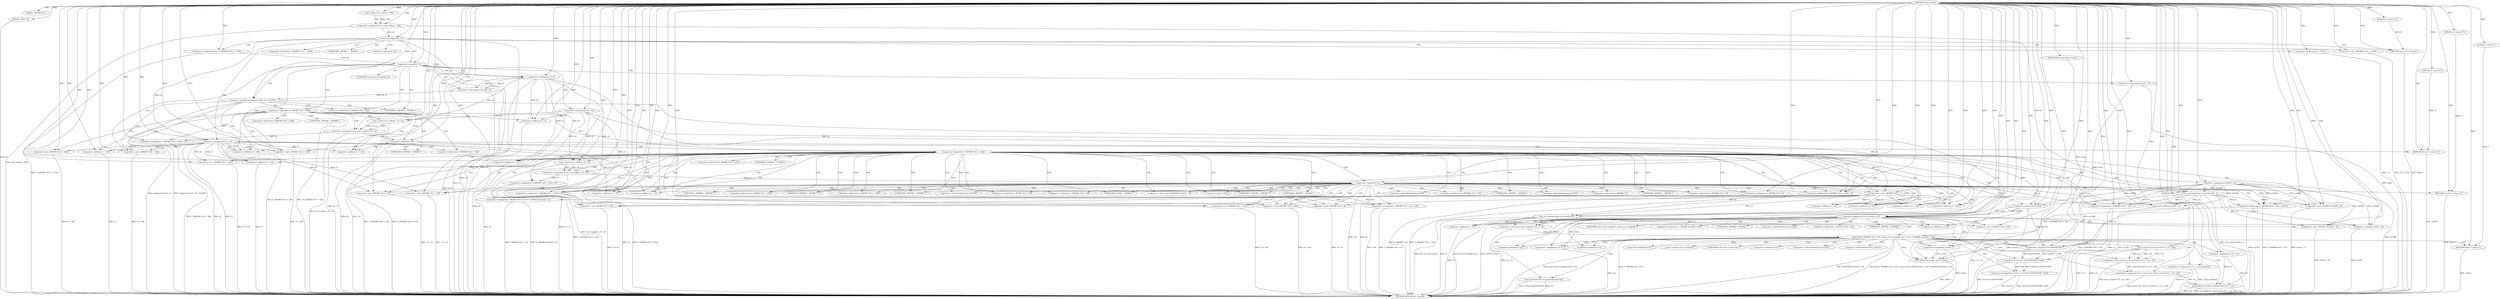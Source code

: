 digraph tftp_connect {  
"1000111" [label = "(METHOD,tftp_connect)" ]
"1000376" [label = "(METHOD_RETURN,int __fastcall)" ]
"1000112" [label = "(PARAM,_DWORD *a1)" ]
"1000113" [label = "(PARAM,_BYTE *a2)" ]
"1000125" [label = "(<operator>.assignment,v4 = Curl_ccalloc(1, 336))" ]
"1000127" [label = "(Curl_ccalloc,Curl_ccalloc(1, 336))" ]
"1000130" [label = "(<operator>.assignment,a1[188] = v4)" ]
"1000136" [label = "(<operator>.logicalNot,!v4)" ]
"1000138" [label = "(RETURN,return 27;,return 27;)" ]
"1000139" [label = "(LITERAL,27,return 27;)" ]
"1000140" [label = "(<operator>.assignment,v5 = v4)" ]
"1000143" [label = "(<operator>.assignment,v6 = *(_DWORD *)(*a1 + 1576))" ]
"1000146" [label = "(<operator>.cast,(_DWORD *)(*a1 + 1576))" ]
"1000148" [label = "(<operator>.addition,*a1 + 1576)" ]
"1000153" [label = "(<operator>.logicalNot,!v6)" ]
"1000156" [label = "(<operator>.assignment,v6 = 512)" ]
"1000160" [label = "(<operator>.assignment,result = 71)" ]
"1000164" [label = "(<operator>.lessThan,(unsigned int)(v6 - 8) < 0xFFB1)" ]
"1000165" [label = "(<operator>.cast,(unsigned int)(v6 - 8))" ]
"1000167" [label = "(<operator>.subtraction,v6 - 8)" ]
"1000174" [label = "(<operator>.logicalNot,!*(_DWORD *)(v5 + 328))" ]
"1000176" [label = "(<operator>.cast,(_DWORD *)(v5 + 328))" ]
"1000178" [label = "(<operator>.addition,v5 + 328)" ]
"1000182" [label = "(<operator>.assignment,v8 = Curl_ccalloc(1, v6 + 4))" ]
"1000184" [label = "(Curl_ccalloc,Curl_ccalloc(1, v6 + 4))" ]
"1000186" [label = "(<operator>.addition,v6 + 4)" ]
"1000189" [label = "(<operator>.assignment,*(_DWORD *)(v5 + 328) = v8)" ]
"1000191" [label = "(<operator>.cast,(_DWORD *)(v5 + 328))" ]
"1000193" [label = "(<operator>.addition,v5 + 328)" ]
"1000198" [label = "(<operator>.logicalNot,!v8)" ]
"1000200" [label = "(RETURN,return 27;,return 27;)" ]
"1000201" [label = "(LITERAL,27,return 27;)" ]
"1000203" [label = "(<operator>.logicalNot,!*(_DWORD *)(v5 + 332))" ]
"1000205" [label = "(<operator>.cast,(_DWORD *)(v5 + 332))" ]
"1000207" [label = "(<operator>.addition,v5 + 332)" ]
"1000211" [label = "(<operator>.assignment,v9 = Curl_ccalloc(1, v6 + 4))" ]
"1000213" [label = "(Curl_ccalloc,Curl_ccalloc(1, v6 + 4))" ]
"1000215" [label = "(<operator>.addition,v6 + 4)" ]
"1000218" [label = "(<operator>.assignment,*(_DWORD *)(v5 + 332) = v9)" ]
"1000220" [label = "(<operator>.cast,(_DWORD *)(v5 + 332))" ]
"1000222" [label = "(<operator>.addition,v5 + 332)" ]
"1000227" [label = "(<operator>.logicalNot,!v9)" ]
"1000229" [label = "(RETURN,return 27;,return 27;)" ]
"1000230" [label = "(LITERAL,27,return 27;)" ]
"1000231" [label = "(Curl_conncontrol,Curl_conncontrol(a1, 1))" ]
"1000234" [label = "(<operator>.assignment,*(_DWORD *)(v5 + 16) = a1)" ]
"1000236" [label = "(<operator>.cast,(_DWORD *)(v5 + 16))" ]
"1000238" [label = "(<operator>.addition,v5 + 16)" ]
"1000242" [label = "(<operator>.assignment,*(_DWORD *)(v5 + 20) = a1[105])" ]
"1000244" [label = "(<operator>.cast,(_DWORD *)(v5 + 20))" ]
"1000246" [label = "(<operator>.addition,v5 + 20)" ]
"1000252" [label = "(<operator>.assignment,*(_DWORD *)v5 = 0)" ]
"1000254" [label = "(<operator>.cast,(_DWORD *)v5)" ]
"1000258" [label = "(<operator>.assignment,*(_DWORD *)(v5 + 8) = -100)" ]
"1000260" [label = "(<operator>.cast,(_DWORD *)(v5 + 8))" ]
"1000262" [label = "(<operator>.addition,v5 + 8)" ]
"1000265" [label = "(<operator>.minus,-100)" ]
"1000267" [label = "(<operator>.assignment,*(_DWORD *)(v5 + 320) = v6)" ]
"1000269" [label = "(<operator>.cast,(_DWORD *)(v5 + 320))" ]
"1000271" [label = "(<operator>.addition,v5 + 320)" ]
"1000275" [label = "(<operator>.assignment,*(_DWORD *)(v5 + 324) = v6)" ]
"1000277" [label = "(<operator>.cast,(_DWORD *)(v5 + 324))" ]
"1000279" [label = "(<operator>.addition,v5 + 324)" ]
"1000283" [label = "(<operator>.assignment,*(_WORD *)(v5 + 52) = *(_DWORD *)(a1[20] + 4))" ]
"1000285" [label = "(<operator>.cast,(_WORD *)(v5 + 52))" ]
"1000287" [label = "(<operator>.addition,v5 + 52)" ]
"1000291" [label = "(<operator>.cast,(_DWORD *)(a1[20] + 4))" ]
"1000293" [label = "(<operator>.addition,a1[20] + 4)" ]
"1000298" [label = "(tftp_set_timeouts,tftp_set_timeouts(v5))" ]
"1000301" [label = "(<operator>.equals,(a1[147] & 0x40) == 0)" ]
"1000302" [label = "(<operator>.and,a1[147] & 0x40)" ]
"1000310" [label = "(bind,bind(*(_DWORD *)(v5 + 20), (const struct sockaddr *)(v5 + 52), *(_DWORD *)(a1[20] + 16)))" ]
"1000312" [label = "(<operator>.cast,(_DWORD *)(v5 + 20))" ]
"1000314" [label = "(<operator>.addition,v5 + 20)" ]
"1000317" [label = "(<operator>.cast,(const struct sockaddr *)(v5 + 52))" ]
"1000319" [label = "(<operator>.addition,v5 + 52)" ]
"1000323" [label = "(<operator>.cast,(_DWORD *)(a1[20] + 16))" ]
"1000325" [label = "(<operator>.addition,a1[20] + 16)" ]
"1000331" [label = "(<operator>.assignment,v10 = *a1)" ]
"1000335" [label = "(<operator>.assignment,v11 = _errno_location())" ]
"1000338" [label = "(<operator>.assignment,v12 = (const char *)Curl_strerror(*v11, v13, 128))" ]
"1000340" [label = "(<operator>.cast,(const char *)Curl_strerror(*v11, v13, 128))" ]
"1000342" [label = "(Curl_strerror,Curl_strerror(*v11, v13, 128))" ]
"1000347" [label = "(Curl_failf,Curl_failf(v10, \"bind() failed; %s\", v12))" ]
"1000351" [label = "(RETURN,return 7;,return 7;)" ]
"1000352" [label = "(LITERAL,7,return 7;)" ]
"1000353" [label = "(<operator>.assignment,a1[147] = a1[147] & 0xFFFFFFBF | 0x40)" ]
"1000357" [label = "(<operator>.or,a1[147] & 0xFFFFFFBF | 0x40)" ]
"1000358" [label = "(<operator>.and,a1[147] & 0xFFFFFFBF)" ]
"1000364" [label = "(Curl_pgrsStartNow,Curl_pgrsStartNow(*a1))" ]
"1000367" [label = "(<operator>.assignment,*a2 = 1)" ]
"1000371" [label = "(<operator>.assignment,result = 0)" ]
"1000374" [label = "(RETURN,return result;,return result;)" ]
"1000375" [label = "(IDENTIFIER,result,return result;)" ]
"1000145" [label = "(<operator>.indirection,*(_DWORD *)(*a1 + 1576))" ]
"1000147" [label = "(UNKNOWN,_DWORD *,_DWORD *)" ]
"1000149" [label = "(<operator>.indirection,*a1)" ]
"1000166" [label = "(UNKNOWN,unsigned int,unsigned int)" ]
"1000175" [label = "(<operator>.indirection,*(_DWORD *)(v5 + 328))" ]
"1000177" [label = "(UNKNOWN,_DWORD *,_DWORD *)" ]
"1000190" [label = "(<operator>.indirection,*(_DWORD *)(v5 + 328))" ]
"1000192" [label = "(UNKNOWN,_DWORD *,_DWORD *)" ]
"1000204" [label = "(<operator>.indirection,*(_DWORD *)(v5 + 332))" ]
"1000206" [label = "(UNKNOWN,_DWORD *,_DWORD *)" ]
"1000219" [label = "(<operator>.indirection,*(_DWORD *)(v5 + 332))" ]
"1000221" [label = "(UNKNOWN,_DWORD *,_DWORD *)" ]
"1000235" [label = "(<operator>.indirection,*(_DWORD *)(v5 + 16))" ]
"1000237" [label = "(UNKNOWN,_DWORD *,_DWORD *)" ]
"1000243" [label = "(<operator>.indirection,*(_DWORD *)(v5 + 20))" ]
"1000245" [label = "(UNKNOWN,_DWORD *,_DWORD *)" ]
"1000249" [label = "(<operator>.indirectIndexAccess,a1[105])" ]
"1000253" [label = "(<operator>.indirection,*(_DWORD *)v5)" ]
"1000255" [label = "(UNKNOWN,_DWORD *,_DWORD *)" ]
"1000259" [label = "(<operator>.indirection,*(_DWORD *)(v5 + 8))" ]
"1000261" [label = "(UNKNOWN,_DWORD *,_DWORD *)" ]
"1000268" [label = "(<operator>.indirection,*(_DWORD *)(v5 + 320))" ]
"1000270" [label = "(UNKNOWN,_DWORD *,_DWORD *)" ]
"1000276" [label = "(<operator>.indirection,*(_DWORD *)(v5 + 324))" ]
"1000278" [label = "(UNKNOWN,_DWORD *,_DWORD *)" ]
"1000284" [label = "(<operator>.indirection,*(_WORD *)(v5 + 52))" ]
"1000286" [label = "(UNKNOWN,_WORD *,_WORD *)" ]
"1000290" [label = "(<operator>.indirection,*(_DWORD *)(a1[20] + 4))" ]
"1000292" [label = "(UNKNOWN,_DWORD *,_DWORD *)" ]
"1000294" [label = "(<operator>.indirectIndexAccess,a1[20])" ]
"1000303" [label = "(<operator>.indirectIndexAccess,a1[147])" ]
"1000311" [label = "(<operator>.indirection,*(_DWORD *)(v5 + 20))" ]
"1000313" [label = "(UNKNOWN,_DWORD *,_DWORD *)" ]
"1000318" [label = "(UNKNOWN,const struct sockaddr *,const struct sockaddr *)" ]
"1000322" [label = "(<operator>.indirection,*(_DWORD *)(a1[20] + 16))" ]
"1000324" [label = "(UNKNOWN,_DWORD *,_DWORD *)" ]
"1000326" [label = "(<operator>.indirectIndexAccess,a1[20])" ]
"1000333" [label = "(<operator>.indirection,*a1)" ]
"1000337" [label = "(_errno_location,_errno_location())" ]
"1000341" [label = "(UNKNOWN,const char *,const char *)" ]
"1000343" [label = "(<operator>.indirection,*v11)" ]
"1000354" [label = "(<operator>.indirectIndexAccess,a1[147])" ]
"1000359" [label = "(<operator>.indirectIndexAccess,a1[147])" ]
"1000365" [label = "(<operator>.indirection,*a1)" ]
"1000368" [label = "(<operator>.indirection,*a2)" ]
  "1000138" -> "1000376"  [ label = "DDG: <RET>"] 
  "1000374" -> "1000376"  [ label = "DDG: <RET>"] 
  "1000351" -> "1000376"  [ label = "DDG: <RET>"] 
  "1000229" -> "1000376"  [ label = "DDG: <RET>"] 
  "1000301" -> "1000376"  [ label = "DDG: (a1[147] & 0x40) == 0"] 
  "1000293" -> "1000376"  [ label = "DDG: a1[20]"] 
  "1000164" -> "1000376"  [ label = "DDG: (unsigned int)(v6 - 8) < 0xFFB1"] 
  "1000165" -> "1000376"  [ label = "DDG: v6 - 8"] 
  "1000136" -> "1000376"  [ label = "DDG: !v4"] 
  "1000242" -> "1000376"  [ label = "DDG: *(_DWORD *)(v5 + 20)"] 
  "1000160" -> "1000376"  [ label = "DDG: result"] 
  "1000193" -> "1000376"  [ label = "DDG: v5"] 
  "1000340" -> "1000376"  [ label = "DDG: Curl_strerror(*v11, v13, 128)"] 
  "1000347" -> "1000376"  [ label = "DDG: v10"] 
  "1000113" -> "1000376"  [ label = "DDG: a2"] 
  "1000310" -> "1000376"  [ label = "DDG: *(_DWORD *)(a1[20] + 16)"] 
  "1000198" -> "1000376"  [ label = "DDG: v8"] 
  "1000125" -> "1000376"  [ label = "DDG: Curl_ccalloc(1, 336)"] 
  "1000203" -> "1000376"  [ label = "DDG: !*(_DWORD *)(v5 + 332)"] 
  "1000222" -> "1000376"  [ label = "DDG: v5"] 
  "1000323" -> "1000376"  [ label = "DDG: a1[20] + 16"] 
  "1000258" -> "1000376"  [ label = "DDG: *(_DWORD *)(v5 + 8)"] 
  "1000317" -> "1000376"  [ label = "DDG: v5 + 52"] 
  "1000174" -> "1000376"  [ label = "DDG: !*(_DWORD *)(v5 + 328)"] 
  "1000335" -> "1000376"  [ label = "DDG: _errno_location()"] 
  "1000258" -> "1000376"  [ label = "DDG: -100"] 
  "1000140" -> "1000376"  [ label = "DDG: v4"] 
  "1000182" -> "1000376"  [ label = "DDG: Curl_ccalloc(1, v6 + 4)"] 
  "1000211" -> "1000376"  [ label = "DDG: Curl_ccalloc(1, v6 + 4)"] 
  "1000244" -> "1000376"  [ label = "DDG: v5 + 20"] 
  "1000176" -> "1000376"  [ label = "DDG: v5 + 328"] 
  "1000364" -> "1000376"  [ label = "DDG: Curl_pgrsStartNow(*a1)"] 
  "1000283" -> "1000376"  [ label = "DDG: *(_DWORD *)(a1[20] + 4)"] 
  "1000136" -> "1000376"  [ label = "DDG: v4"] 
  "1000298" -> "1000376"  [ label = "DDG: tftp_set_timeouts(v5)"] 
  "1000319" -> "1000376"  [ label = "DDG: v5"] 
  "1000234" -> "1000376"  [ label = "DDG: a1"] 
  "1000367" -> "1000376"  [ label = "DDG: *a2"] 
  "1000301" -> "1000376"  [ label = "DDG: a1[147] & 0x40"] 
  "1000267" -> "1000376"  [ label = "DDG: *(_DWORD *)(v5 + 320)"] 
  "1000227" -> "1000376"  [ label = "DDG: !v9"] 
  "1000153" -> "1000376"  [ label = "DDG: !v6"] 
  "1000364" -> "1000376"  [ label = "DDG: *a1"] 
  "1000148" -> "1000376"  [ label = "DDG: *a1"] 
  "1000342" -> "1000376"  [ label = "DDG: v13"] 
  "1000310" -> "1000376"  [ label = "DDG: bind(*(_DWORD *)(v5 + 20), (const struct sockaddr *)(v5 + 52), *(_DWORD *)(a1[20] + 16))"] 
  "1000203" -> "1000376"  [ label = "DDG: *(_DWORD *)(v5 + 332)"] 
  "1000146" -> "1000376"  [ label = "DDG: *a1 + 1576"] 
  "1000252" -> "1000376"  [ label = "DDG: *(_DWORD *)v5"] 
  "1000275" -> "1000376"  [ label = "DDG: v6"] 
  "1000189" -> "1000376"  [ label = "DDG: *(_DWORD *)(v5 + 328)"] 
  "1000213" -> "1000376"  [ label = "DDG: v6 + 4"] 
  "1000269" -> "1000376"  [ label = "DDG: v5 + 320"] 
  "1000347" -> "1000376"  [ label = "DDG: v12"] 
  "1000291" -> "1000376"  [ label = "DDG: a1[20] + 4"] 
  "1000205" -> "1000376"  [ label = "DDG: v5 + 332"] 
  "1000220" -> "1000376"  [ label = "DDG: v5 + 332"] 
  "1000191" -> "1000376"  [ label = "DDG: v5 + 328"] 
  "1000277" -> "1000376"  [ label = "DDG: v5 + 324"] 
  "1000130" -> "1000376"  [ label = "DDG: a1[188]"] 
  "1000312" -> "1000376"  [ label = "DDG: v5 + 20"] 
  "1000242" -> "1000376"  [ label = "DDG: a1[105]"] 
  "1000342" -> "1000376"  [ label = "DDG: *v11"] 
  "1000302" -> "1000376"  [ label = "DDG: a1[147]"] 
  "1000285" -> "1000376"  [ label = "DDG: v5 + 52"] 
  "1000198" -> "1000376"  [ label = "DDG: !v8"] 
  "1000371" -> "1000376"  [ label = "DDG: result"] 
  "1000310" -> "1000376"  [ label = "DDG: (const struct sockaddr *)(v5 + 52)"] 
  "1000231" -> "1000376"  [ label = "DDG: Curl_conncontrol(a1, 1)"] 
  "1000310" -> "1000376"  [ label = "DDG: *(_DWORD *)(v5 + 20)"] 
  "1000140" -> "1000376"  [ label = "DDG: v5"] 
  "1000335" -> "1000376"  [ label = "DDG: v11"] 
  "1000186" -> "1000376"  [ label = "DDG: v6"] 
  "1000227" -> "1000376"  [ label = "DDG: v9"] 
  "1000298" -> "1000376"  [ label = "DDG: v5"] 
  "1000353" -> "1000376"  [ label = "DDG: a1[147]"] 
  "1000347" -> "1000376"  [ label = "DDG: Curl_failf(v10, \"bind() failed; %s\", v12)"] 
  "1000143" -> "1000376"  [ label = "DDG: *(_DWORD *)(*a1 + 1576)"] 
  "1000215" -> "1000376"  [ label = "DDG: v6"] 
  "1000353" -> "1000376"  [ label = "DDG: a1[147] & 0xFFFFFFBF | 0x40"] 
  "1000283" -> "1000376"  [ label = "DDG: *(_WORD *)(v5 + 52)"] 
  "1000236" -> "1000376"  [ label = "DDG: v5 + 16"] 
  "1000338" -> "1000376"  [ label = "DDG: (const char *)Curl_strerror(*v11, v13, 128)"] 
  "1000325" -> "1000376"  [ label = "DDG: a1[20]"] 
  "1000275" -> "1000376"  [ label = "DDG: *(_DWORD *)(v5 + 324)"] 
  "1000174" -> "1000376"  [ label = "DDG: *(_DWORD *)(v5 + 328)"] 
  "1000260" -> "1000376"  [ label = "DDG: v5 + 8"] 
  "1000357" -> "1000376"  [ label = "DDG: a1[147] & 0xFFFFFFBF"] 
  "1000167" -> "1000376"  [ label = "DDG: v6"] 
  "1000164" -> "1000376"  [ label = "DDG: (unsigned int)(v6 - 8)"] 
  "1000218" -> "1000376"  [ label = "DDG: *(_DWORD *)(v5 + 332)"] 
  "1000184" -> "1000376"  [ label = "DDG: v6 + 4"] 
  "1000234" -> "1000376"  [ label = "DDG: *(_DWORD *)(v5 + 16)"] 
  "1000331" -> "1000376"  [ label = "DDG: *a1"] 
  "1000200" -> "1000376"  [ label = "DDG: <RET>"] 
  "1000111" -> "1000112"  [ label = "DDG: "] 
  "1000111" -> "1000113"  [ label = "DDG: "] 
  "1000127" -> "1000125"  [ label = "DDG: 1"] 
  "1000127" -> "1000125"  [ label = "DDG: 336"] 
  "1000111" -> "1000125"  [ label = "DDG: "] 
  "1000111" -> "1000127"  [ label = "DDG: "] 
  "1000125" -> "1000130"  [ label = "DDG: v4"] 
  "1000111" -> "1000130"  [ label = "DDG: "] 
  "1000111" -> "1000136"  [ label = "DDG: "] 
  "1000125" -> "1000136"  [ label = "DDG: v4"] 
  "1000139" -> "1000138"  [ label = "DDG: 27"] 
  "1000111" -> "1000138"  [ label = "DDG: "] 
  "1000111" -> "1000139"  [ label = "DDG: "] 
  "1000136" -> "1000140"  [ label = "DDG: v4"] 
  "1000111" -> "1000140"  [ label = "DDG: "] 
  "1000111" -> "1000143"  [ label = "DDG: "] 
  "1000111" -> "1000146"  [ label = "DDG: "] 
  "1000111" -> "1000148"  [ label = "DDG: "] 
  "1000143" -> "1000153"  [ label = "DDG: v6"] 
  "1000111" -> "1000153"  [ label = "DDG: "] 
  "1000111" -> "1000156"  [ label = "DDG: "] 
  "1000111" -> "1000160"  [ label = "DDG: "] 
  "1000165" -> "1000164"  [ label = "DDG: v6 - 8"] 
  "1000167" -> "1000165"  [ label = "DDG: v6"] 
  "1000167" -> "1000165"  [ label = "DDG: 8"] 
  "1000153" -> "1000167"  [ label = "DDG: v6"] 
  "1000111" -> "1000167"  [ label = "DDG: "] 
  "1000111" -> "1000164"  [ label = "DDG: "] 
  "1000140" -> "1000176"  [ label = "DDG: v5"] 
  "1000111" -> "1000176"  [ label = "DDG: "] 
  "1000140" -> "1000178"  [ label = "DDG: v5"] 
  "1000111" -> "1000178"  [ label = "DDG: "] 
  "1000184" -> "1000182"  [ label = "DDG: 1"] 
  "1000184" -> "1000182"  [ label = "DDG: v6 + 4"] 
  "1000111" -> "1000182"  [ label = "DDG: "] 
  "1000111" -> "1000184"  [ label = "DDG: "] 
  "1000156" -> "1000184"  [ label = "DDG: v6"] 
  "1000167" -> "1000184"  [ label = "DDG: v6"] 
  "1000156" -> "1000186"  [ label = "DDG: v6"] 
  "1000167" -> "1000186"  [ label = "DDG: v6"] 
  "1000111" -> "1000186"  [ label = "DDG: "] 
  "1000182" -> "1000189"  [ label = "DDG: v8"] 
  "1000111" -> "1000189"  [ label = "DDG: "] 
  "1000111" -> "1000191"  [ label = "DDG: "] 
  "1000140" -> "1000191"  [ label = "DDG: v5"] 
  "1000111" -> "1000193"  [ label = "DDG: "] 
  "1000140" -> "1000193"  [ label = "DDG: v5"] 
  "1000111" -> "1000198"  [ label = "DDG: "] 
  "1000182" -> "1000198"  [ label = "DDG: v8"] 
  "1000201" -> "1000200"  [ label = "DDG: 27"] 
  "1000111" -> "1000200"  [ label = "DDG: "] 
  "1000111" -> "1000201"  [ label = "DDG: "] 
  "1000111" -> "1000205"  [ label = "DDG: "] 
  "1000140" -> "1000205"  [ label = "DDG: v5"] 
  "1000111" -> "1000207"  [ label = "DDG: "] 
  "1000140" -> "1000207"  [ label = "DDG: v5"] 
  "1000213" -> "1000211"  [ label = "DDG: 1"] 
  "1000213" -> "1000211"  [ label = "DDG: v6 + 4"] 
  "1000111" -> "1000211"  [ label = "DDG: "] 
  "1000111" -> "1000213"  [ label = "DDG: "] 
  "1000156" -> "1000213"  [ label = "DDG: v6"] 
  "1000167" -> "1000213"  [ label = "DDG: v6"] 
  "1000156" -> "1000215"  [ label = "DDG: v6"] 
  "1000167" -> "1000215"  [ label = "DDG: v6"] 
  "1000111" -> "1000215"  [ label = "DDG: "] 
  "1000211" -> "1000218"  [ label = "DDG: v9"] 
  "1000111" -> "1000218"  [ label = "DDG: "] 
  "1000111" -> "1000220"  [ label = "DDG: "] 
  "1000140" -> "1000220"  [ label = "DDG: v5"] 
  "1000111" -> "1000222"  [ label = "DDG: "] 
  "1000140" -> "1000222"  [ label = "DDG: v5"] 
  "1000111" -> "1000227"  [ label = "DDG: "] 
  "1000211" -> "1000227"  [ label = "DDG: v9"] 
  "1000230" -> "1000229"  [ label = "DDG: 27"] 
  "1000111" -> "1000229"  [ label = "DDG: "] 
  "1000111" -> "1000230"  [ label = "DDG: "] 
  "1000130" -> "1000231"  [ label = "DDG: a1[188]"] 
  "1000111" -> "1000231"  [ label = "DDG: "] 
  "1000231" -> "1000234"  [ label = "DDG: a1"] 
  "1000130" -> "1000234"  [ label = "DDG: a1[188]"] 
  "1000111" -> "1000234"  [ label = "DDG: "] 
  "1000111" -> "1000236"  [ label = "DDG: "] 
  "1000140" -> "1000236"  [ label = "DDG: v5"] 
  "1000111" -> "1000238"  [ label = "DDG: "] 
  "1000140" -> "1000238"  [ label = "DDG: v5"] 
  "1000231" -> "1000242"  [ label = "DDG: a1"] 
  "1000130" -> "1000242"  [ label = "DDG: a1[188]"] 
  "1000111" -> "1000242"  [ label = "DDG: "] 
  "1000111" -> "1000244"  [ label = "DDG: "] 
  "1000140" -> "1000244"  [ label = "DDG: v5"] 
  "1000111" -> "1000246"  [ label = "DDG: "] 
  "1000140" -> "1000246"  [ label = "DDG: v5"] 
  "1000111" -> "1000252"  [ label = "DDG: "] 
  "1000111" -> "1000254"  [ label = "DDG: "] 
  "1000140" -> "1000254"  [ label = "DDG: v5"] 
  "1000265" -> "1000258"  [ label = "DDG: 100"] 
  "1000254" -> "1000260"  [ label = "DDG: v5"] 
  "1000111" -> "1000260"  [ label = "DDG: "] 
  "1000254" -> "1000262"  [ label = "DDG: v5"] 
  "1000111" -> "1000262"  [ label = "DDG: "] 
  "1000111" -> "1000265"  [ label = "DDG: "] 
  "1000156" -> "1000267"  [ label = "DDG: v6"] 
  "1000167" -> "1000267"  [ label = "DDG: v6"] 
  "1000111" -> "1000267"  [ label = "DDG: "] 
  "1000111" -> "1000269"  [ label = "DDG: "] 
  "1000254" -> "1000269"  [ label = "DDG: v5"] 
  "1000111" -> "1000271"  [ label = "DDG: "] 
  "1000254" -> "1000271"  [ label = "DDG: v5"] 
  "1000111" -> "1000275"  [ label = "DDG: "] 
  "1000156" -> "1000275"  [ label = "DDG: v6"] 
  "1000167" -> "1000275"  [ label = "DDG: v6"] 
  "1000111" -> "1000277"  [ label = "DDG: "] 
  "1000254" -> "1000277"  [ label = "DDG: v5"] 
  "1000111" -> "1000279"  [ label = "DDG: "] 
  "1000254" -> "1000279"  [ label = "DDG: v5"] 
  "1000111" -> "1000285"  [ label = "DDG: "] 
  "1000254" -> "1000285"  [ label = "DDG: v5"] 
  "1000111" -> "1000287"  [ label = "DDG: "] 
  "1000254" -> "1000287"  [ label = "DDG: v5"] 
  "1000231" -> "1000291"  [ label = "DDG: a1"] 
  "1000130" -> "1000291"  [ label = "DDG: a1[188]"] 
  "1000111" -> "1000291"  [ label = "DDG: "] 
  "1000231" -> "1000293"  [ label = "DDG: a1"] 
  "1000130" -> "1000293"  [ label = "DDG: a1[188]"] 
  "1000111" -> "1000293"  [ label = "DDG: "] 
  "1000111" -> "1000298"  [ label = "DDG: "] 
  "1000254" -> "1000298"  [ label = "DDG: v5"] 
  "1000302" -> "1000301"  [ label = "DDG: a1[147]"] 
  "1000302" -> "1000301"  [ label = "DDG: 0x40"] 
  "1000231" -> "1000302"  [ label = "DDG: a1"] 
  "1000130" -> "1000302"  [ label = "DDG: a1[188]"] 
  "1000111" -> "1000302"  [ label = "DDG: "] 
  "1000111" -> "1000301"  [ label = "DDG: "] 
  "1000242" -> "1000310"  [ label = "DDG: *(_DWORD *)(v5 + 20)"] 
  "1000298" -> "1000312"  [ label = "DDG: v5"] 
  "1000111" -> "1000312"  [ label = "DDG: "] 
  "1000298" -> "1000314"  [ label = "DDG: v5"] 
  "1000111" -> "1000314"  [ label = "DDG: "] 
  "1000317" -> "1000310"  [ label = "DDG: v5 + 52"] 
  "1000111" -> "1000317"  [ label = "DDG: "] 
  "1000298" -> "1000317"  [ label = "DDG: v5"] 
  "1000111" -> "1000319"  [ label = "DDG: "] 
  "1000298" -> "1000319"  [ label = "DDG: v5"] 
  "1000231" -> "1000323"  [ label = "DDG: a1"] 
  "1000130" -> "1000323"  [ label = "DDG: a1[188]"] 
  "1000111" -> "1000323"  [ label = "DDG: "] 
  "1000231" -> "1000325"  [ label = "DDG: a1"] 
  "1000130" -> "1000325"  [ label = "DDG: a1[188]"] 
  "1000111" -> "1000325"  [ label = "DDG: "] 
  "1000111" -> "1000331"  [ label = "DDG: "] 
  "1000111" -> "1000335"  [ label = "DDG: "] 
  "1000340" -> "1000338"  [ label = "DDG: Curl_strerror(*v11, v13, 128)"] 
  "1000111" -> "1000338"  [ label = "DDG: "] 
  "1000342" -> "1000340"  [ label = "DDG: *v11"] 
  "1000342" -> "1000340"  [ label = "DDG: v13"] 
  "1000342" -> "1000340"  [ label = "DDG: 128"] 
  "1000111" -> "1000342"  [ label = "DDG: "] 
  "1000331" -> "1000347"  [ label = "DDG: v10"] 
  "1000111" -> "1000347"  [ label = "DDG: "] 
  "1000338" -> "1000347"  [ label = "DDG: v12"] 
  "1000352" -> "1000351"  [ label = "DDG: 7"] 
  "1000111" -> "1000351"  [ label = "DDG: "] 
  "1000111" -> "1000352"  [ label = "DDG: "] 
  "1000357" -> "1000353"  [ label = "DDG: a1[147] & 0xFFFFFFBF"] 
  "1000357" -> "1000353"  [ label = "DDG: 0x40"] 
  "1000358" -> "1000357"  [ label = "DDG: a1[147]"] 
  "1000358" -> "1000357"  [ label = "DDG: 0xFFFFFFBF"] 
  "1000302" -> "1000358"  [ label = "DDG: a1[147]"] 
  "1000231" -> "1000358"  [ label = "DDG: a1"] 
  "1000130" -> "1000358"  [ label = "DDG: a1[188]"] 
  "1000111" -> "1000358"  [ label = "DDG: "] 
  "1000111" -> "1000357"  [ label = "DDG: "] 
  "1000111" -> "1000367"  [ label = "DDG: "] 
  "1000111" -> "1000371"  [ label = "DDG: "] 
  "1000375" -> "1000374"  [ label = "DDG: result"] 
  "1000160" -> "1000374"  [ label = "DDG: result"] 
  "1000371" -> "1000374"  [ label = "DDG: result"] 
  "1000111" -> "1000375"  [ label = "DDG: "] 
  "1000136" -> "1000143"  [ label = "CDG: "] 
  "1000136" -> "1000140"  [ label = "CDG: "] 
  "1000136" -> "1000138"  [ label = "CDG: "] 
  "1000136" -> "1000153"  [ label = "CDG: "] 
  "1000136" -> "1000149"  [ label = "CDG: "] 
  "1000136" -> "1000148"  [ label = "CDG: "] 
  "1000136" -> "1000147"  [ label = "CDG: "] 
  "1000136" -> "1000146"  [ label = "CDG: "] 
  "1000136" -> "1000145"  [ label = "CDG: "] 
  "1000153" -> "1000160"  [ label = "CDG: "] 
  "1000153" -> "1000156"  [ label = "CDG: "] 
  "1000153" -> "1000176"  [ label = "CDG: "] 
  "1000153" -> "1000175"  [ label = "CDG: "] 
  "1000153" -> "1000174"  [ label = "CDG: "] 
  "1000153" -> "1000167"  [ label = "CDG: "] 
  "1000153" -> "1000166"  [ label = "CDG: "] 
  "1000153" -> "1000165"  [ label = "CDG: "] 
  "1000153" -> "1000164"  [ label = "CDG: "] 
  "1000153" -> "1000178"  [ label = "CDG: "] 
  "1000153" -> "1000177"  [ label = "CDG: "] 
  "1000164" -> "1000176"  [ label = "CDG: "] 
  "1000164" -> "1000175"  [ label = "CDG: "] 
  "1000164" -> "1000174"  [ label = "CDG: "] 
  "1000164" -> "1000178"  [ label = "CDG: "] 
  "1000164" -> "1000177"  [ label = "CDG: "] 
  "1000164" -> "1000374"  [ label = "CDG: "] 
  "1000174" -> "1000192"  [ label = "CDG: "] 
  "1000174" -> "1000191"  [ label = "CDG: "] 
  "1000174" -> "1000190"  [ label = "CDG: "] 
  "1000174" -> "1000189"  [ label = "CDG: "] 
  "1000174" -> "1000186"  [ label = "CDG: "] 
  "1000174" -> "1000184"  [ label = "CDG: "] 
  "1000174" -> "1000182"  [ label = "CDG: "] 
  "1000174" -> "1000207"  [ label = "CDG: "] 
  "1000174" -> "1000206"  [ label = "CDG: "] 
  "1000174" -> "1000205"  [ label = "CDG: "] 
  "1000174" -> "1000204"  [ label = "CDG: "] 
  "1000174" -> "1000203"  [ label = "CDG: "] 
  "1000174" -> "1000198"  [ label = "CDG: "] 
  "1000174" -> "1000193"  [ label = "CDG: "] 
  "1000198" -> "1000207"  [ label = "CDG: "] 
  "1000198" -> "1000206"  [ label = "CDG: "] 
  "1000198" -> "1000205"  [ label = "CDG: "] 
  "1000198" -> "1000204"  [ label = "CDG: "] 
  "1000198" -> "1000203"  [ label = "CDG: "] 
  "1000198" -> "1000200"  [ label = "CDG: "] 
  "1000203" -> "1000222"  [ label = "CDG: "] 
  "1000203" -> "1000221"  [ label = "CDG: "] 
  "1000203" -> "1000220"  [ label = "CDG: "] 
  "1000203" -> "1000219"  [ label = "CDG: "] 
  "1000203" -> "1000218"  [ label = "CDG: "] 
  "1000203" -> "1000215"  [ label = "CDG: "] 
  "1000203" -> "1000213"  [ label = "CDG: "] 
  "1000203" -> "1000211"  [ label = "CDG: "] 
  "1000203" -> "1000238"  [ label = "CDG: "] 
  "1000203" -> "1000237"  [ label = "CDG: "] 
  "1000203" -> "1000236"  [ label = "CDG: "] 
  "1000203" -> "1000235"  [ label = "CDG: "] 
  "1000203" -> "1000234"  [ label = "CDG: "] 
  "1000203" -> "1000231"  [ label = "CDG: "] 
  "1000203" -> "1000227"  [ label = "CDG: "] 
  "1000203" -> "1000255"  [ label = "CDG: "] 
  "1000203" -> "1000254"  [ label = "CDG: "] 
  "1000203" -> "1000253"  [ label = "CDG: "] 
  "1000203" -> "1000252"  [ label = "CDG: "] 
  "1000203" -> "1000249"  [ label = "CDG: "] 
  "1000203" -> "1000246"  [ label = "CDG: "] 
  "1000203" -> "1000245"  [ label = "CDG: "] 
  "1000203" -> "1000244"  [ label = "CDG: "] 
  "1000203" -> "1000243"  [ label = "CDG: "] 
  "1000203" -> "1000242"  [ label = "CDG: "] 
  "1000203" -> "1000271"  [ label = "CDG: "] 
  "1000203" -> "1000270"  [ label = "CDG: "] 
  "1000203" -> "1000269"  [ label = "CDG: "] 
  "1000203" -> "1000268"  [ label = "CDG: "] 
  "1000203" -> "1000267"  [ label = "CDG: "] 
  "1000203" -> "1000265"  [ label = "CDG: "] 
  "1000203" -> "1000262"  [ label = "CDG: "] 
  "1000203" -> "1000261"  [ label = "CDG: "] 
  "1000203" -> "1000260"  [ label = "CDG: "] 
  "1000203" -> "1000259"  [ label = "CDG: "] 
  "1000203" -> "1000258"  [ label = "CDG: "] 
  "1000203" -> "1000287"  [ label = "CDG: "] 
  "1000203" -> "1000286"  [ label = "CDG: "] 
  "1000203" -> "1000285"  [ label = "CDG: "] 
  "1000203" -> "1000284"  [ label = "CDG: "] 
  "1000203" -> "1000283"  [ label = "CDG: "] 
  "1000203" -> "1000279"  [ label = "CDG: "] 
  "1000203" -> "1000278"  [ label = "CDG: "] 
  "1000203" -> "1000277"  [ label = "CDG: "] 
  "1000203" -> "1000276"  [ label = "CDG: "] 
  "1000203" -> "1000275"  [ label = "CDG: "] 
  "1000203" -> "1000303"  [ label = "CDG: "] 
  "1000203" -> "1000302"  [ label = "CDG: "] 
  "1000203" -> "1000301"  [ label = "CDG: "] 
  "1000203" -> "1000298"  [ label = "CDG: "] 
  "1000203" -> "1000294"  [ label = "CDG: "] 
  "1000203" -> "1000293"  [ label = "CDG: "] 
  "1000203" -> "1000292"  [ label = "CDG: "] 
  "1000203" -> "1000291"  [ label = "CDG: "] 
  "1000203" -> "1000290"  [ label = "CDG: "] 
  "1000227" -> "1000238"  [ label = "CDG: "] 
  "1000227" -> "1000237"  [ label = "CDG: "] 
  "1000227" -> "1000236"  [ label = "CDG: "] 
  "1000227" -> "1000235"  [ label = "CDG: "] 
  "1000227" -> "1000234"  [ label = "CDG: "] 
  "1000227" -> "1000231"  [ label = "CDG: "] 
  "1000227" -> "1000229"  [ label = "CDG: "] 
  "1000227" -> "1000255"  [ label = "CDG: "] 
  "1000227" -> "1000254"  [ label = "CDG: "] 
  "1000227" -> "1000253"  [ label = "CDG: "] 
  "1000227" -> "1000252"  [ label = "CDG: "] 
  "1000227" -> "1000249"  [ label = "CDG: "] 
  "1000227" -> "1000246"  [ label = "CDG: "] 
  "1000227" -> "1000245"  [ label = "CDG: "] 
  "1000227" -> "1000244"  [ label = "CDG: "] 
  "1000227" -> "1000243"  [ label = "CDG: "] 
  "1000227" -> "1000242"  [ label = "CDG: "] 
  "1000227" -> "1000271"  [ label = "CDG: "] 
  "1000227" -> "1000270"  [ label = "CDG: "] 
  "1000227" -> "1000269"  [ label = "CDG: "] 
  "1000227" -> "1000268"  [ label = "CDG: "] 
  "1000227" -> "1000267"  [ label = "CDG: "] 
  "1000227" -> "1000265"  [ label = "CDG: "] 
  "1000227" -> "1000262"  [ label = "CDG: "] 
  "1000227" -> "1000261"  [ label = "CDG: "] 
  "1000227" -> "1000260"  [ label = "CDG: "] 
  "1000227" -> "1000259"  [ label = "CDG: "] 
  "1000227" -> "1000258"  [ label = "CDG: "] 
  "1000227" -> "1000287"  [ label = "CDG: "] 
  "1000227" -> "1000286"  [ label = "CDG: "] 
  "1000227" -> "1000285"  [ label = "CDG: "] 
  "1000227" -> "1000284"  [ label = "CDG: "] 
  "1000227" -> "1000283"  [ label = "CDG: "] 
  "1000227" -> "1000279"  [ label = "CDG: "] 
  "1000227" -> "1000278"  [ label = "CDG: "] 
  "1000227" -> "1000277"  [ label = "CDG: "] 
  "1000227" -> "1000276"  [ label = "CDG: "] 
  "1000227" -> "1000275"  [ label = "CDG: "] 
  "1000227" -> "1000303"  [ label = "CDG: "] 
  "1000227" -> "1000302"  [ label = "CDG: "] 
  "1000227" -> "1000301"  [ label = "CDG: "] 
  "1000227" -> "1000298"  [ label = "CDG: "] 
  "1000227" -> "1000294"  [ label = "CDG: "] 
  "1000227" -> "1000293"  [ label = "CDG: "] 
  "1000227" -> "1000292"  [ label = "CDG: "] 
  "1000227" -> "1000291"  [ label = "CDG: "] 
  "1000227" -> "1000290"  [ label = "CDG: "] 
  "1000301" -> "1000319"  [ label = "CDG: "] 
  "1000301" -> "1000318"  [ label = "CDG: "] 
  "1000301" -> "1000317"  [ label = "CDG: "] 
  "1000301" -> "1000314"  [ label = "CDG: "] 
  "1000301" -> "1000313"  [ label = "CDG: "] 
  "1000301" -> "1000312"  [ label = "CDG: "] 
  "1000301" -> "1000311"  [ label = "CDG: "] 
  "1000301" -> "1000310"  [ label = "CDG: "] 
  "1000301" -> "1000326"  [ label = "CDG: "] 
  "1000301" -> "1000325"  [ label = "CDG: "] 
  "1000301" -> "1000324"  [ label = "CDG: "] 
  "1000301" -> "1000323"  [ label = "CDG: "] 
  "1000301" -> "1000322"  [ label = "CDG: "] 
  "1000301" -> "1000368"  [ label = "CDG: "] 
  "1000301" -> "1000367"  [ label = "CDG: "] 
  "1000301" -> "1000365"  [ label = "CDG: "] 
  "1000301" -> "1000364"  [ label = "CDG: "] 
  "1000301" -> "1000374"  [ label = "CDG: "] 
  "1000301" -> "1000371"  [ label = "CDG: "] 
  "1000310" -> "1000335"  [ label = "CDG: "] 
  "1000310" -> "1000333"  [ label = "CDG: "] 
  "1000310" -> "1000331"  [ label = "CDG: "] 
  "1000310" -> "1000351"  [ label = "CDG: "] 
  "1000310" -> "1000347"  [ label = "CDG: "] 
  "1000310" -> "1000343"  [ label = "CDG: "] 
  "1000310" -> "1000342"  [ label = "CDG: "] 
  "1000310" -> "1000341"  [ label = "CDG: "] 
  "1000310" -> "1000340"  [ label = "CDG: "] 
  "1000310" -> "1000338"  [ label = "CDG: "] 
  "1000310" -> "1000337"  [ label = "CDG: "] 
  "1000310" -> "1000368"  [ label = "CDG: "] 
  "1000310" -> "1000367"  [ label = "CDG: "] 
  "1000310" -> "1000365"  [ label = "CDG: "] 
  "1000310" -> "1000364"  [ label = "CDG: "] 
  "1000310" -> "1000359"  [ label = "CDG: "] 
  "1000310" -> "1000358"  [ label = "CDG: "] 
  "1000310" -> "1000357"  [ label = "CDG: "] 
  "1000310" -> "1000354"  [ label = "CDG: "] 
  "1000310" -> "1000353"  [ label = "CDG: "] 
  "1000310" -> "1000374"  [ label = "CDG: "] 
  "1000310" -> "1000371"  [ label = "CDG: "] 
}
